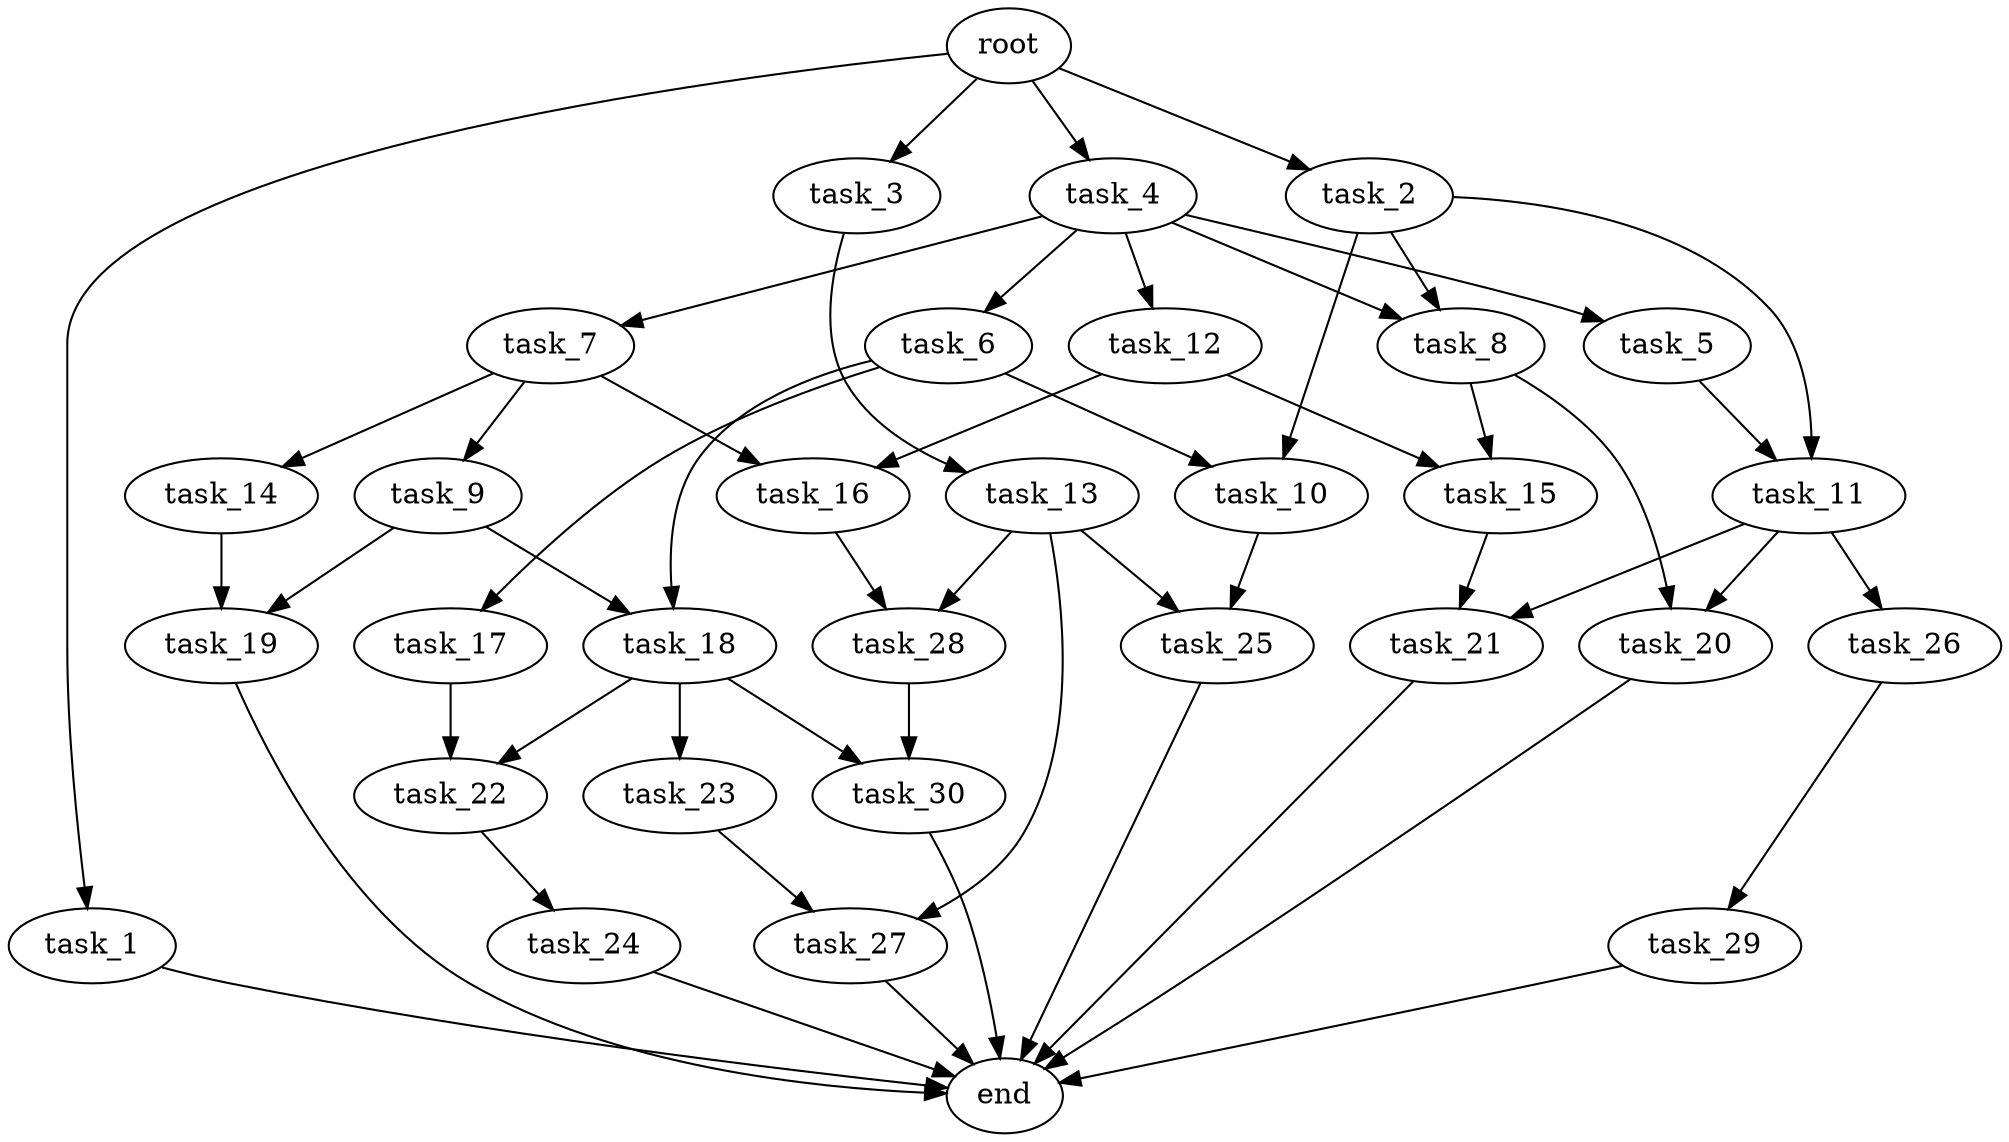 digraph G {
  root [size="0.000000e+00"];
  task_1 [size="3.807631e+09"];
  task_2 [size="9.766143e+09"];
  task_3 [size="9.969375e+08"];
  task_4 [size="3.155244e+09"];
  task_5 [size="8.667861e+09"];
  task_6 [size="5.316075e+09"];
  task_7 [size="1.864987e+09"];
  task_8 [size="5.007008e+09"];
  task_9 [size="4.580405e+09"];
  task_10 [size="9.263573e+09"];
  task_11 [size="2.158631e+08"];
  task_12 [size="2.474674e+09"];
  task_13 [size="5.294624e+09"];
  task_14 [size="3.336363e+09"];
  task_15 [size="3.934605e+09"];
  task_16 [size="1.570896e+09"];
  task_17 [size="3.468452e+09"];
  task_18 [size="3.519779e+09"];
  task_19 [size="6.252684e+09"];
  task_20 [size="2.362811e+09"];
  task_21 [size="9.782464e+09"];
  task_22 [size="5.013013e+09"];
  task_23 [size="8.119117e+09"];
  task_24 [size="6.258298e+09"];
  task_25 [size="8.786894e+09"];
  task_26 [size="8.904130e+09"];
  task_27 [size="8.148772e+09"];
  task_28 [size="2.956295e+08"];
  task_29 [size="5.549839e+09"];
  task_30 [size="2.802658e+09"];
  end [size="0.000000e+00"];

  root -> task_1 [size="1.000000e-12"];
  root -> task_2 [size="1.000000e-12"];
  root -> task_3 [size="1.000000e-12"];
  root -> task_4 [size="1.000000e-12"];
  task_1 -> end [size="1.000000e-12"];
  task_2 -> task_8 [size="2.503504e+08"];
  task_2 -> task_10 [size="4.631787e+08"];
  task_2 -> task_11 [size="1.079315e+07"];
  task_3 -> task_13 [size="5.294624e+08"];
  task_4 -> task_5 [size="8.667861e+08"];
  task_4 -> task_6 [size="5.316075e+08"];
  task_4 -> task_7 [size="1.864987e+08"];
  task_4 -> task_8 [size="2.503504e+08"];
  task_4 -> task_12 [size="2.474674e+08"];
  task_5 -> task_11 [size="1.079315e+07"];
  task_6 -> task_10 [size="4.631787e+08"];
  task_6 -> task_17 [size="3.468452e+08"];
  task_6 -> task_18 [size="1.759889e+08"];
  task_7 -> task_9 [size="4.580405e+08"];
  task_7 -> task_14 [size="3.336363e+08"];
  task_7 -> task_16 [size="7.854478e+07"];
  task_8 -> task_15 [size="1.967302e+08"];
  task_8 -> task_20 [size="1.181406e+08"];
  task_9 -> task_18 [size="1.759889e+08"];
  task_9 -> task_19 [size="3.126342e+08"];
  task_10 -> task_25 [size="4.393447e+08"];
  task_11 -> task_20 [size="1.181406e+08"];
  task_11 -> task_21 [size="4.891232e+08"];
  task_11 -> task_26 [size="8.904130e+08"];
  task_12 -> task_15 [size="1.967302e+08"];
  task_12 -> task_16 [size="7.854478e+07"];
  task_13 -> task_25 [size="4.393447e+08"];
  task_13 -> task_27 [size="4.074386e+08"];
  task_13 -> task_28 [size="1.478148e+07"];
  task_14 -> task_19 [size="3.126342e+08"];
  task_15 -> task_21 [size="4.891232e+08"];
  task_16 -> task_28 [size="1.478148e+07"];
  task_17 -> task_22 [size="2.506507e+08"];
  task_18 -> task_22 [size="2.506507e+08"];
  task_18 -> task_23 [size="8.119117e+08"];
  task_18 -> task_30 [size="1.401329e+08"];
  task_19 -> end [size="1.000000e-12"];
  task_20 -> end [size="1.000000e-12"];
  task_21 -> end [size="1.000000e-12"];
  task_22 -> task_24 [size="6.258298e+08"];
  task_23 -> task_27 [size="4.074386e+08"];
  task_24 -> end [size="1.000000e-12"];
  task_25 -> end [size="1.000000e-12"];
  task_26 -> task_29 [size="5.549839e+08"];
  task_27 -> end [size="1.000000e-12"];
  task_28 -> task_30 [size="1.401329e+08"];
  task_29 -> end [size="1.000000e-12"];
  task_30 -> end [size="1.000000e-12"];
}
